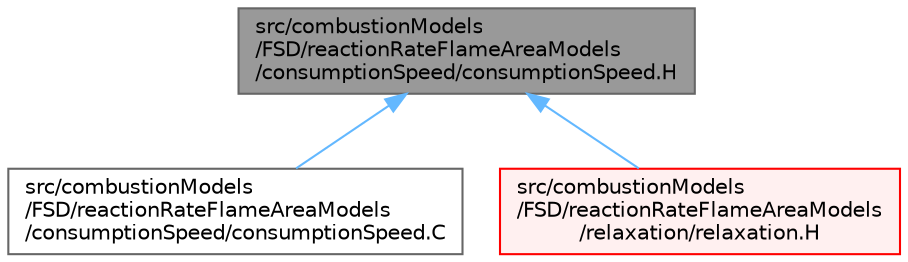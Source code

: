 digraph "src/combustionModels/FSD/reactionRateFlameAreaModels/consumptionSpeed/consumptionSpeed.H"
{
 // LATEX_PDF_SIZE
  bgcolor="transparent";
  edge [fontname=Helvetica,fontsize=10,labelfontname=Helvetica,labelfontsize=10];
  node [fontname=Helvetica,fontsize=10,shape=box,height=0.2,width=0.4];
  Node1 [id="Node000001",label="src/combustionModels\l/FSD/reactionRateFlameAreaModels\l/consumptionSpeed/consumptionSpeed.H",height=0.2,width=0.4,color="gray40", fillcolor="grey60", style="filled", fontcolor="black",tooltip=" "];
  Node1 -> Node2 [id="edge1_Node000001_Node000002",dir="back",color="steelblue1",style="solid",tooltip=" "];
  Node2 [id="Node000002",label="src/combustionModels\l/FSD/reactionRateFlameAreaModels\l/consumptionSpeed/consumptionSpeed.C",height=0.2,width=0.4,color="grey40", fillcolor="white", style="filled",URL="$consumptionSpeed_8C.html",tooltip=" "];
  Node1 -> Node3 [id="edge2_Node000001_Node000003",dir="back",color="steelblue1",style="solid",tooltip=" "];
  Node3 [id="Node000003",label="src/combustionModels\l/FSD/reactionRateFlameAreaModels\l/relaxation/relaxation.H",height=0.2,width=0.4,color="red", fillcolor="#FFF0F0", style="filled",URL="$relaxation_8H.html",tooltip=" "];
}
